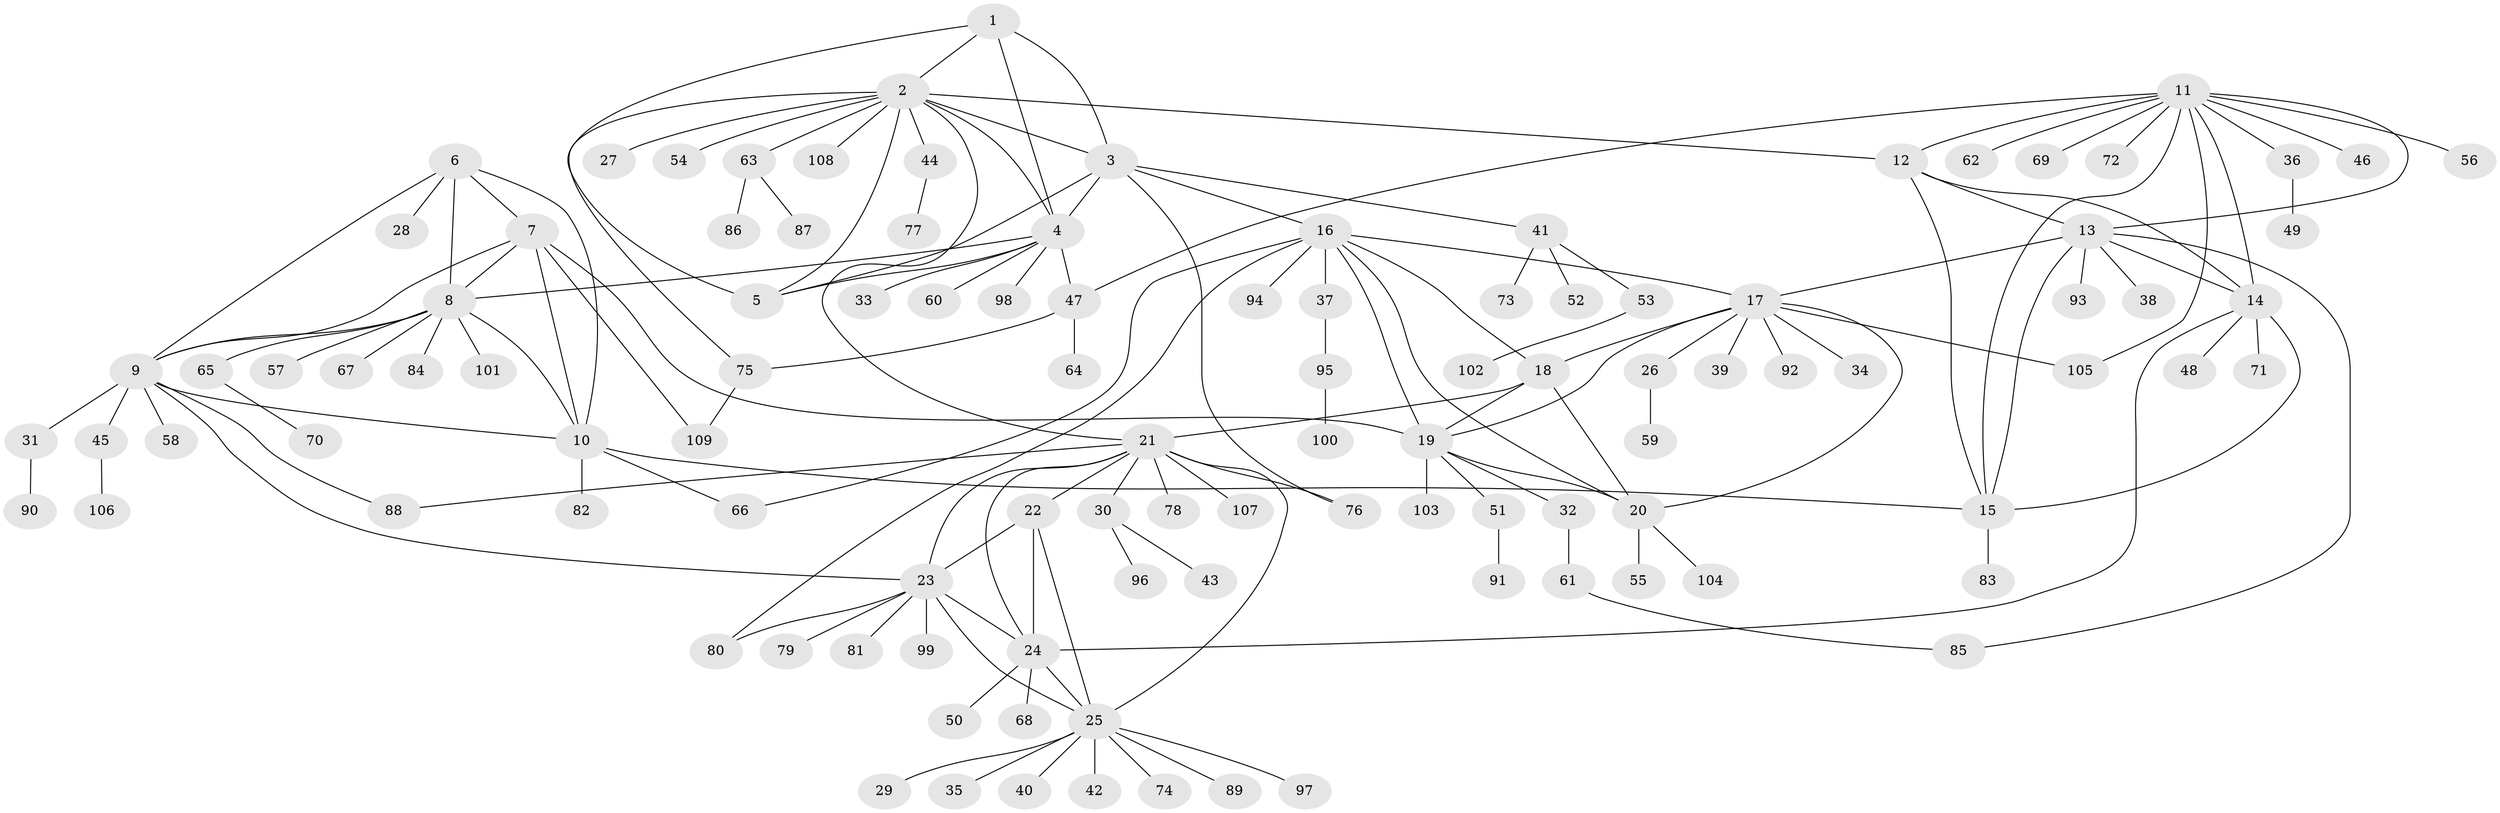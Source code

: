 // Generated by graph-tools (version 1.1) at 2025/15/03/09/25 04:15:57]
// undirected, 109 vertices, 153 edges
graph export_dot {
graph [start="1"]
  node [color=gray90,style=filled];
  1;
  2;
  3;
  4;
  5;
  6;
  7;
  8;
  9;
  10;
  11;
  12;
  13;
  14;
  15;
  16;
  17;
  18;
  19;
  20;
  21;
  22;
  23;
  24;
  25;
  26;
  27;
  28;
  29;
  30;
  31;
  32;
  33;
  34;
  35;
  36;
  37;
  38;
  39;
  40;
  41;
  42;
  43;
  44;
  45;
  46;
  47;
  48;
  49;
  50;
  51;
  52;
  53;
  54;
  55;
  56;
  57;
  58;
  59;
  60;
  61;
  62;
  63;
  64;
  65;
  66;
  67;
  68;
  69;
  70;
  71;
  72;
  73;
  74;
  75;
  76;
  77;
  78;
  79;
  80;
  81;
  82;
  83;
  84;
  85;
  86;
  87;
  88;
  89;
  90;
  91;
  92;
  93;
  94;
  95;
  96;
  97;
  98;
  99;
  100;
  101;
  102;
  103;
  104;
  105;
  106;
  107;
  108;
  109;
  1 -- 2;
  1 -- 3;
  1 -- 4;
  1 -- 5;
  2 -- 3;
  2 -- 4;
  2 -- 5;
  2 -- 12;
  2 -- 21;
  2 -- 27;
  2 -- 44;
  2 -- 54;
  2 -- 63;
  2 -- 75;
  2 -- 108;
  3 -- 4;
  3 -- 5;
  3 -- 16;
  3 -- 41;
  3 -- 76;
  4 -- 5;
  4 -- 8;
  4 -- 33;
  4 -- 47;
  4 -- 60;
  4 -- 98;
  6 -- 7;
  6 -- 8;
  6 -- 9;
  6 -- 10;
  6 -- 28;
  7 -- 8;
  7 -- 9;
  7 -- 10;
  7 -- 19;
  7 -- 109;
  8 -- 9;
  8 -- 10;
  8 -- 57;
  8 -- 65;
  8 -- 67;
  8 -- 84;
  8 -- 101;
  9 -- 10;
  9 -- 23;
  9 -- 31;
  9 -- 45;
  9 -- 58;
  9 -- 88;
  10 -- 15;
  10 -- 66;
  10 -- 82;
  11 -- 12;
  11 -- 13;
  11 -- 14;
  11 -- 15;
  11 -- 36;
  11 -- 46;
  11 -- 47;
  11 -- 56;
  11 -- 62;
  11 -- 69;
  11 -- 72;
  11 -- 105;
  12 -- 13;
  12 -- 14;
  12 -- 15;
  13 -- 14;
  13 -- 15;
  13 -- 17;
  13 -- 38;
  13 -- 85;
  13 -- 93;
  14 -- 15;
  14 -- 24;
  14 -- 48;
  14 -- 71;
  15 -- 83;
  16 -- 17;
  16 -- 18;
  16 -- 19;
  16 -- 20;
  16 -- 37;
  16 -- 66;
  16 -- 80;
  16 -- 94;
  17 -- 18;
  17 -- 19;
  17 -- 20;
  17 -- 26;
  17 -- 34;
  17 -- 39;
  17 -- 92;
  17 -- 105;
  18 -- 19;
  18 -- 20;
  18 -- 21;
  19 -- 20;
  19 -- 32;
  19 -- 51;
  19 -- 103;
  20 -- 55;
  20 -- 104;
  21 -- 22;
  21 -- 23;
  21 -- 24;
  21 -- 25;
  21 -- 30;
  21 -- 76;
  21 -- 78;
  21 -- 88;
  21 -- 107;
  22 -- 23;
  22 -- 24;
  22 -- 25;
  23 -- 24;
  23 -- 25;
  23 -- 79;
  23 -- 80;
  23 -- 81;
  23 -- 99;
  24 -- 25;
  24 -- 50;
  24 -- 68;
  25 -- 29;
  25 -- 35;
  25 -- 40;
  25 -- 42;
  25 -- 74;
  25 -- 89;
  25 -- 97;
  26 -- 59;
  30 -- 43;
  30 -- 96;
  31 -- 90;
  32 -- 61;
  36 -- 49;
  37 -- 95;
  41 -- 52;
  41 -- 53;
  41 -- 73;
  44 -- 77;
  45 -- 106;
  47 -- 64;
  47 -- 75;
  51 -- 91;
  53 -- 102;
  61 -- 85;
  63 -- 86;
  63 -- 87;
  65 -- 70;
  75 -- 109;
  95 -- 100;
}
